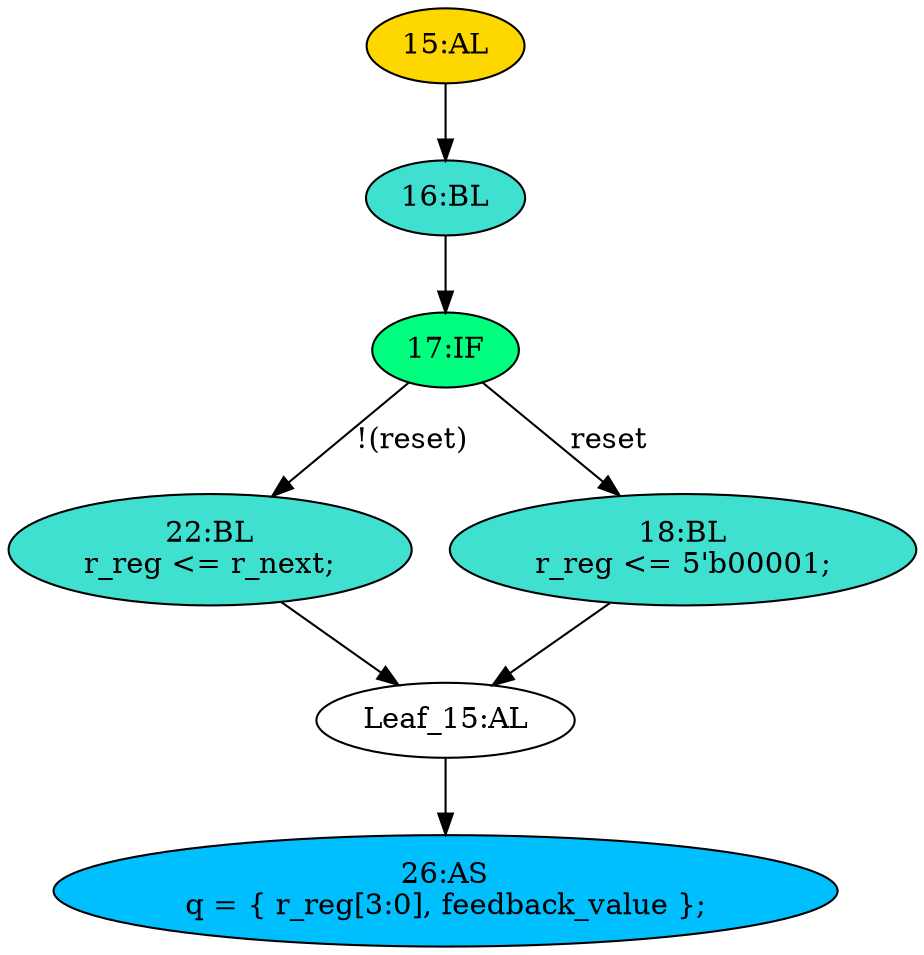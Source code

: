 strict digraph "compose( ,  )" {
	node [label="\N"];
	"15:AL"	[ast="<pyverilog.vparser.ast.Always object at 0x7fecb8da3790>",
		clk_sens=True,
		fillcolor=gold,
		label="15:AL",
		sens="['clk', 'reset']",
		statements="[]",
		style=filled,
		typ=Always,
		use_var="['reset', 'r_next']"];
	"16:BL"	[ast="<pyverilog.vparser.ast.Block object at 0x7fecb8da3d10>",
		fillcolor=turquoise,
		label="16:BL",
		statements="[]",
		style=filled,
		typ=Block];
	"15:AL" -> "16:BL"	[cond="[]",
		lineno=None];
	"Leaf_15:AL"	[def_var="['r_reg']",
		label="Leaf_15:AL"];
	"26:AS"	[ast="<pyverilog.vparser.ast.Assign object at 0x7fecb8dbdd10>",
		def_var="['q']",
		fillcolor=deepskyblue,
		label="26:AS
q = { r_reg[3:0], feedback_value };",
		statements="[]",
		style=filled,
		typ=Assign,
		use_var="['r_reg', 'feedback_value']"];
	"Leaf_15:AL" -> "26:AS";
	"22:BL"	[ast="<pyverilog.vparser.ast.Block object at 0x7fecb8da3890>",
		fillcolor=turquoise,
		label="22:BL
r_reg <= r_next;",
		statements="[<pyverilog.vparser.ast.NonblockingSubstitution object at 0x7fecb8db1150>]",
		style=filled,
		typ=Block];
	"22:BL" -> "Leaf_15:AL"	[cond="[]",
		lineno=None];
	"17:IF"	[ast="<pyverilog.vparser.ast.IfStatement object at 0x7fecb8d4e290>",
		fillcolor=springgreen,
		label="17:IF",
		statements="[]",
		style=filled,
		typ=IfStatement];
	"17:IF" -> "22:BL"	[cond="['reset']",
		label="!(reset)",
		lineno=17];
	"18:BL"	[ast="<pyverilog.vparser.ast.Block object at 0x7fecb8d56750>",
		fillcolor=turquoise,
		label="18:BL
r_reg <= 5'b00001;",
		statements="[<pyverilog.vparser.ast.NonblockingSubstitution object at 0x7fecb8da3ed0>]",
		style=filled,
		typ=Block];
	"17:IF" -> "18:BL"	[cond="['reset']",
		label=reset,
		lineno=17];
	"18:BL" -> "Leaf_15:AL"	[cond="[]",
		lineno=None];
	"16:BL" -> "17:IF"	[cond="[]",
		lineno=None];
}
